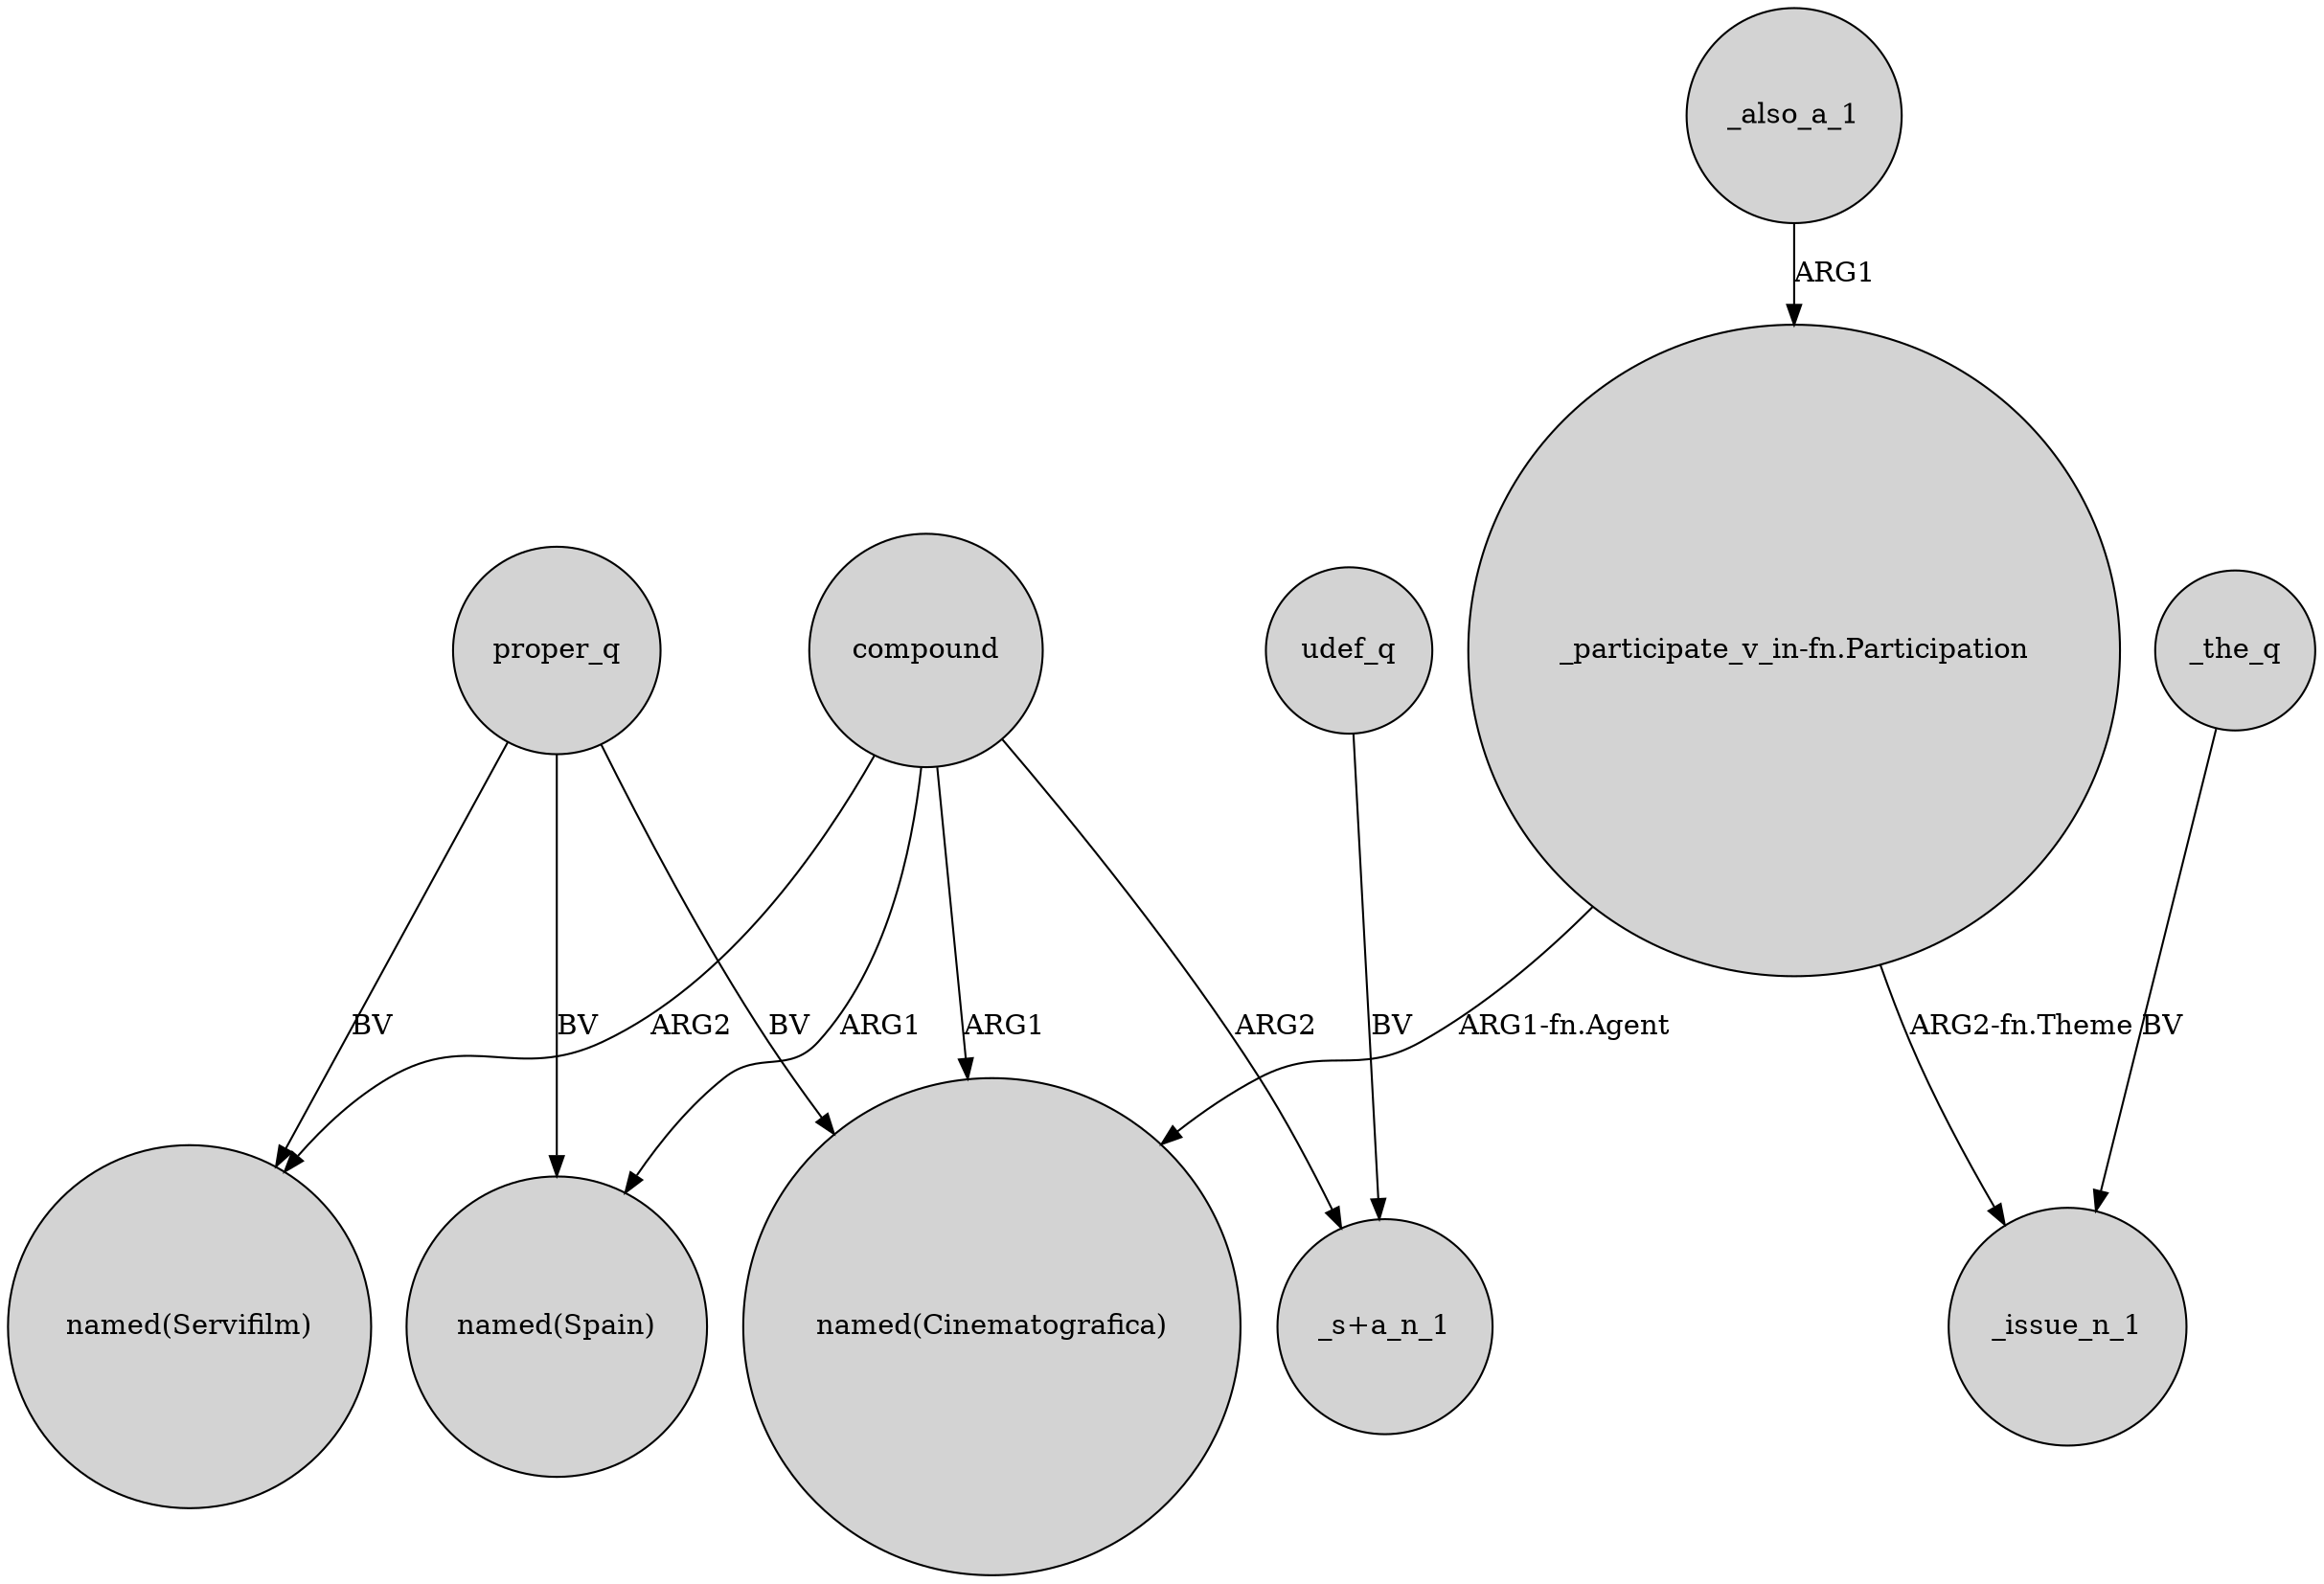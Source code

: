 digraph {
	node [shape=circle style=filled]
	proper_q -> "named(Cinematografica)" [label=BV]
	compound -> "named(Spain)" [label=ARG1]
	compound -> "named(Servifilm)" [label=ARG2]
	compound -> "_s+a_n_1" [label=ARG2]
	compound -> "named(Cinematografica)" [label=ARG1]
	_also_a_1 -> "_participate_v_in-fn.Participation" [label=ARG1]
	proper_q -> "named(Spain)" [label=BV]
	"_participate_v_in-fn.Participation" -> "named(Cinematografica)" [label="ARG1-fn.Agent"]
	udef_q -> "_s+a_n_1" [label=BV]
	_the_q -> _issue_n_1 [label=BV]
	"_participate_v_in-fn.Participation" -> _issue_n_1 [label="ARG2-fn.Theme"]
	proper_q -> "named(Servifilm)" [label=BV]
}
